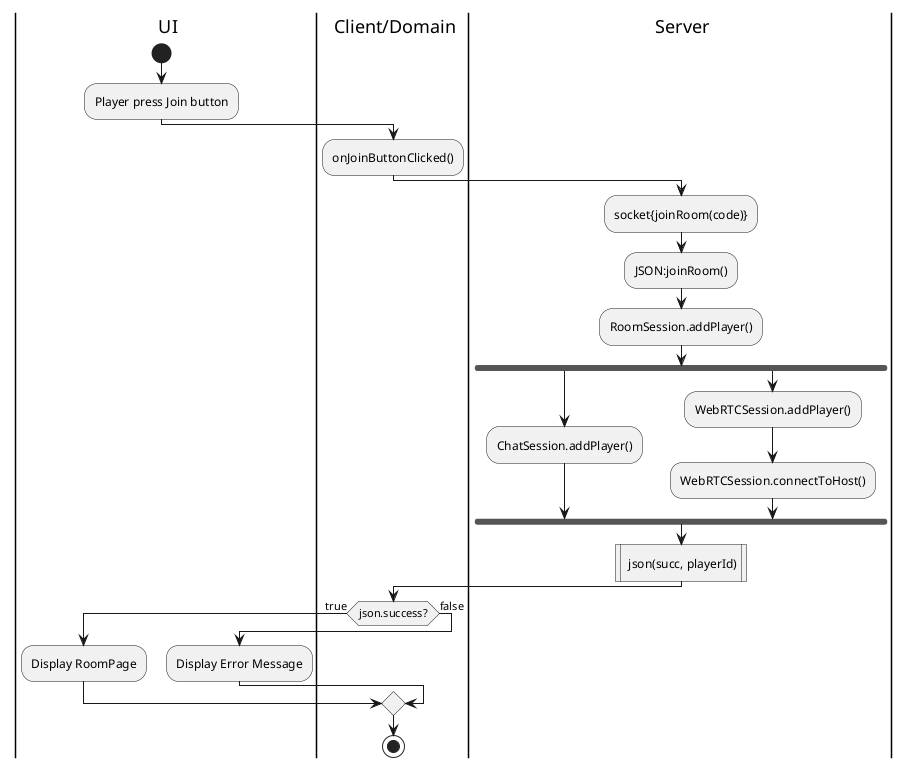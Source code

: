 @startuml JoinRoom
skinparam linetype ortho

|ui| UI
start

:Player press Join button;

|cd| Client/Domain
:onJoinButtonClicked();

|sd| Server
:socket{joinRoom(code)};
:JSON:joinRoom();
:RoomSession.addPlayer();
fork
    :ChatSession.addPlayer();
fork again
    :WebRTCSession.addPlayer();
    :WebRTCSession.connectToHost();
end fork
: json(succ, playerId)|

|cd|
if (json.success?) is (true) then
|ui| UI
:Display RoomPage;
else (false)
|ui| UI
:Display Error Message;
|ui| UI
endif
|cd|
stop
@enduml